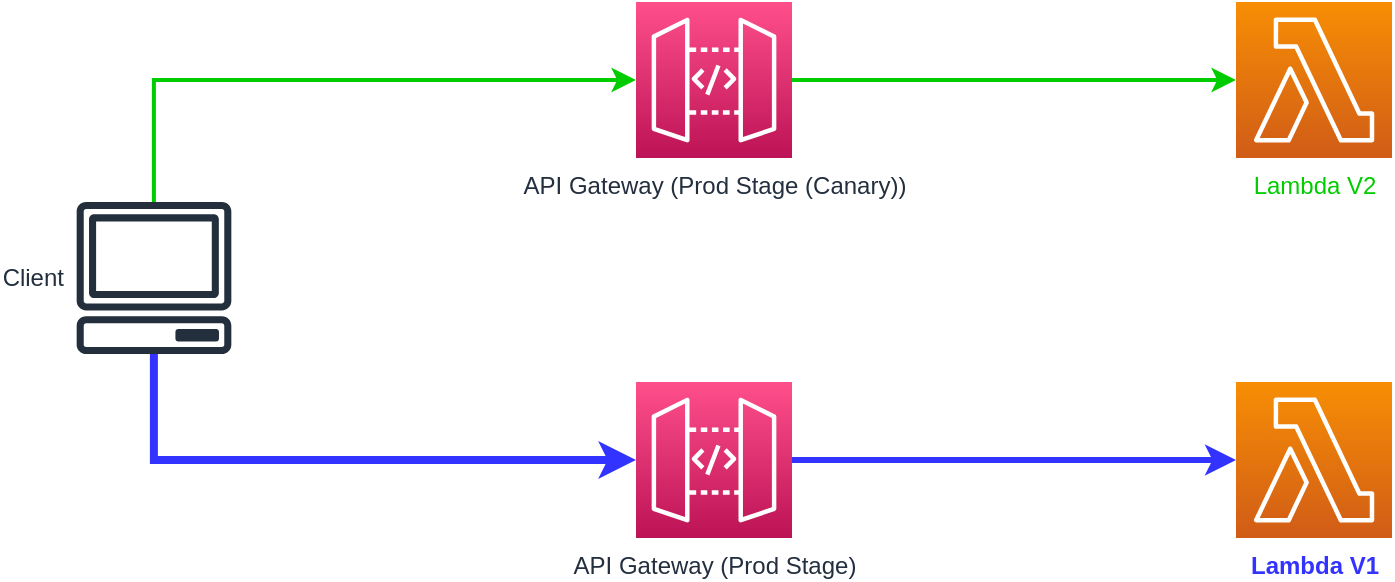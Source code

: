 <mxfile version="21.5.1" type="device">
  <diagram name="Page-1" id="hiyKyGC6-Vo89vdrcPqQ">
    <mxGraphModel dx="1084" dy="824" grid="1" gridSize="10" guides="1" tooltips="1" connect="1" arrows="1" fold="1" page="1" pageScale="1" pageWidth="827" pageHeight="1169" math="0" shadow="0">
      <root>
        <mxCell id="0" />
        <mxCell id="1" parent="0" />
        <mxCell id="BA4NKjhaT-HKr0Hy2YUY-6" style="edgeStyle=orthogonalEdgeStyle;rounded=0;orthogonalLoop=1;jettySize=auto;html=1;entryX=0;entryY=0.5;entryDx=0;entryDy=0;entryPerimeter=0;strokeColor=#00CC00;strokeWidth=2;" edge="1" parent="1" source="BA4NKjhaT-HKr0Hy2YUY-1" target="BA4NKjhaT-HKr0Hy2YUY-5">
          <mxGeometry relative="1" as="geometry">
            <Array as="points">
              <mxPoint x="329" y="189" />
            </Array>
          </mxGeometry>
        </mxCell>
        <mxCell id="BA4NKjhaT-HKr0Hy2YUY-7" style="edgeStyle=orthogonalEdgeStyle;rounded=0;orthogonalLoop=1;jettySize=auto;html=1;strokeWidth=4;strokeColor=#3333FF;" edge="1" parent="1" source="BA4NKjhaT-HKr0Hy2YUY-1" target="BA4NKjhaT-HKr0Hy2YUY-4">
          <mxGeometry relative="1" as="geometry">
            <Array as="points">
              <mxPoint x="329" y="379" />
            </Array>
          </mxGeometry>
        </mxCell>
        <mxCell id="BA4NKjhaT-HKr0Hy2YUY-1" value="Client" style="sketch=0;outlineConnect=0;fontColor=#232F3E;gradientColor=none;fillColor=#232F3D;strokeColor=none;dashed=0;verticalLabelPosition=middle;verticalAlign=middle;align=right;html=1;fontSize=12;fontStyle=0;aspect=fixed;pointerEvents=1;shape=mxgraph.aws4.client;labelPosition=left;spacingRight=5;" vertex="1" parent="1">
          <mxGeometry x="290" y="250" width="78" height="76" as="geometry" />
        </mxCell>
        <mxCell id="BA4NKjhaT-HKr0Hy2YUY-12" style="edgeStyle=orthogonalEdgeStyle;rounded=0;orthogonalLoop=1;jettySize=auto;html=1;strokeWidth=3;strokeColor=#3333ff;" edge="1" parent="1" source="BA4NKjhaT-HKr0Hy2YUY-4" target="BA4NKjhaT-HKr0Hy2YUY-10">
          <mxGeometry relative="1" as="geometry" />
        </mxCell>
        <mxCell id="BA4NKjhaT-HKr0Hy2YUY-4" value="API Gateway (Prod Stage)" style="sketch=0;points=[[0,0,0],[0.25,0,0],[0.5,0,0],[0.75,0,0],[1,0,0],[0,1,0],[0.25,1,0],[0.5,1,0],[0.75,1,0],[1,1,0],[0,0.25,0],[0,0.5,0],[0,0.75,0],[1,0.25,0],[1,0.5,0],[1,0.75,0]];outlineConnect=0;fontColor=#232F3E;gradientColor=#FF4F8B;gradientDirection=north;fillColor=#BC1356;strokeColor=#ffffff;dashed=0;verticalLabelPosition=bottom;verticalAlign=top;align=center;html=1;fontSize=12;fontStyle=0;aspect=fixed;shape=mxgraph.aws4.resourceIcon;resIcon=mxgraph.aws4.api_gateway;" vertex="1" parent="1">
          <mxGeometry x="570" y="340" width="78" height="78" as="geometry" />
        </mxCell>
        <mxCell id="BA4NKjhaT-HKr0Hy2YUY-11" style="edgeStyle=orthogonalEdgeStyle;rounded=0;orthogonalLoop=1;jettySize=auto;html=1;strokeWidth=2;strokeColor=#00cc00;" edge="1" parent="1" source="BA4NKjhaT-HKr0Hy2YUY-5" target="BA4NKjhaT-HKr0Hy2YUY-9">
          <mxGeometry relative="1" as="geometry" />
        </mxCell>
        <mxCell id="BA4NKjhaT-HKr0Hy2YUY-5" value="API Gateway&amp;nbsp;(Prod Stage (Canary))" style="sketch=0;points=[[0,0,0],[0.25,0,0],[0.5,0,0],[0.75,0,0],[1,0,0],[0,1,0],[0.25,1,0],[0.5,1,0],[0.75,1,0],[1,1,0],[0,0.25,0],[0,0.5,0],[0,0.75,0],[1,0.25,0],[1,0.5,0],[1,0.75,0]];outlineConnect=0;fontColor=#232F3E;gradientColor=#FF4F8B;gradientDirection=north;fillColor=#BC1356;strokeColor=#ffffff;dashed=0;verticalLabelPosition=bottom;verticalAlign=top;align=center;html=1;fontSize=12;fontStyle=0;aspect=fixed;shape=mxgraph.aws4.resourceIcon;resIcon=mxgraph.aws4.api_gateway;" vertex="1" parent="1">
          <mxGeometry x="570" y="150" width="78" height="78" as="geometry" />
        </mxCell>
        <mxCell id="BA4NKjhaT-HKr0Hy2YUY-9" value="Lambda V2" style="sketch=0;points=[[0,0,0],[0.25,0,0],[0.5,0,0],[0.75,0,0],[1,0,0],[0,1,0],[0.25,1,0],[0.5,1,0],[0.75,1,0],[1,1,0],[0,0.25,0],[0,0.5,0],[0,0.75,0],[1,0.25,0],[1,0.5,0],[1,0.75,0]];outlineConnect=0;fontColor=#00cc00;gradientColor=#F78E04;gradientDirection=north;fillColor=#D05C17;strokeColor=#ffffff;dashed=0;verticalLabelPosition=bottom;verticalAlign=top;align=center;html=1;fontSize=12;fontStyle=0;aspect=fixed;shape=mxgraph.aws4.resourceIcon;resIcon=mxgraph.aws4.lambda;" vertex="1" parent="1">
          <mxGeometry x="870" y="150" width="78" height="78" as="geometry" />
        </mxCell>
        <mxCell id="BA4NKjhaT-HKr0Hy2YUY-10" value="Lambda V1" style="sketch=0;points=[[0,0,0],[0.25,0,0],[0.5,0,0],[0.75,0,0],[1,0,0],[0,1,0],[0.25,1,0],[0.5,1,0],[0.75,1,0],[1,1,0],[0,0.25,0],[0,0.5,0],[0,0.75,0],[1,0.25,0],[1,0.5,0],[1,0.75,0]];outlineConnect=0;fontColor=#3333ff;gradientColor=#F78E04;gradientDirection=north;fillColor=#D05C17;strokeColor=#ffffff;dashed=0;verticalLabelPosition=bottom;verticalAlign=top;align=center;html=1;fontSize=12;fontStyle=1;aspect=fixed;shape=mxgraph.aws4.resourceIcon;resIcon=mxgraph.aws4.lambda;" vertex="1" parent="1">
          <mxGeometry x="870" y="340" width="78" height="78" as="geometry" />
        </mxCell>
      </root>
    </mxGraphModel>
  </diagram>
</mxfile>
